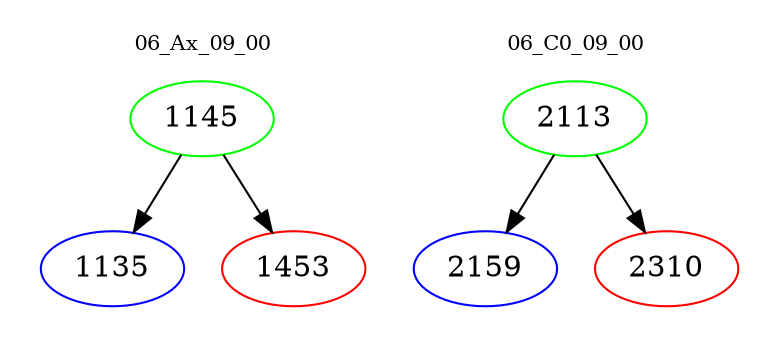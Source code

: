 digraph{
subgraph cluster_0 {
color = white
label = "06_Ax_09_00";
fontsize=10;
T0_1145 [label="1145", color="green"]
T0_1145 -> T0_1135 [color="black"]
T0_1135 [label="1135", color="blue"]
T0_1145 -> T0_1453 [color="black"]
T0_1453 [label="1453", color="red"]
}
subgraph cluster_1 {
color = white
label = "06_C0_09_00";
fontsize=10;
T1_2113 [label="2113", color="green"]
T1_2113 -> T1_2159 [color="black"]
T1_2159 [label="2159", color="blue"]
T1_2113 -> T1_2310 [color="black"]
T1_2310 [label="2310", color="red"]
}
}
